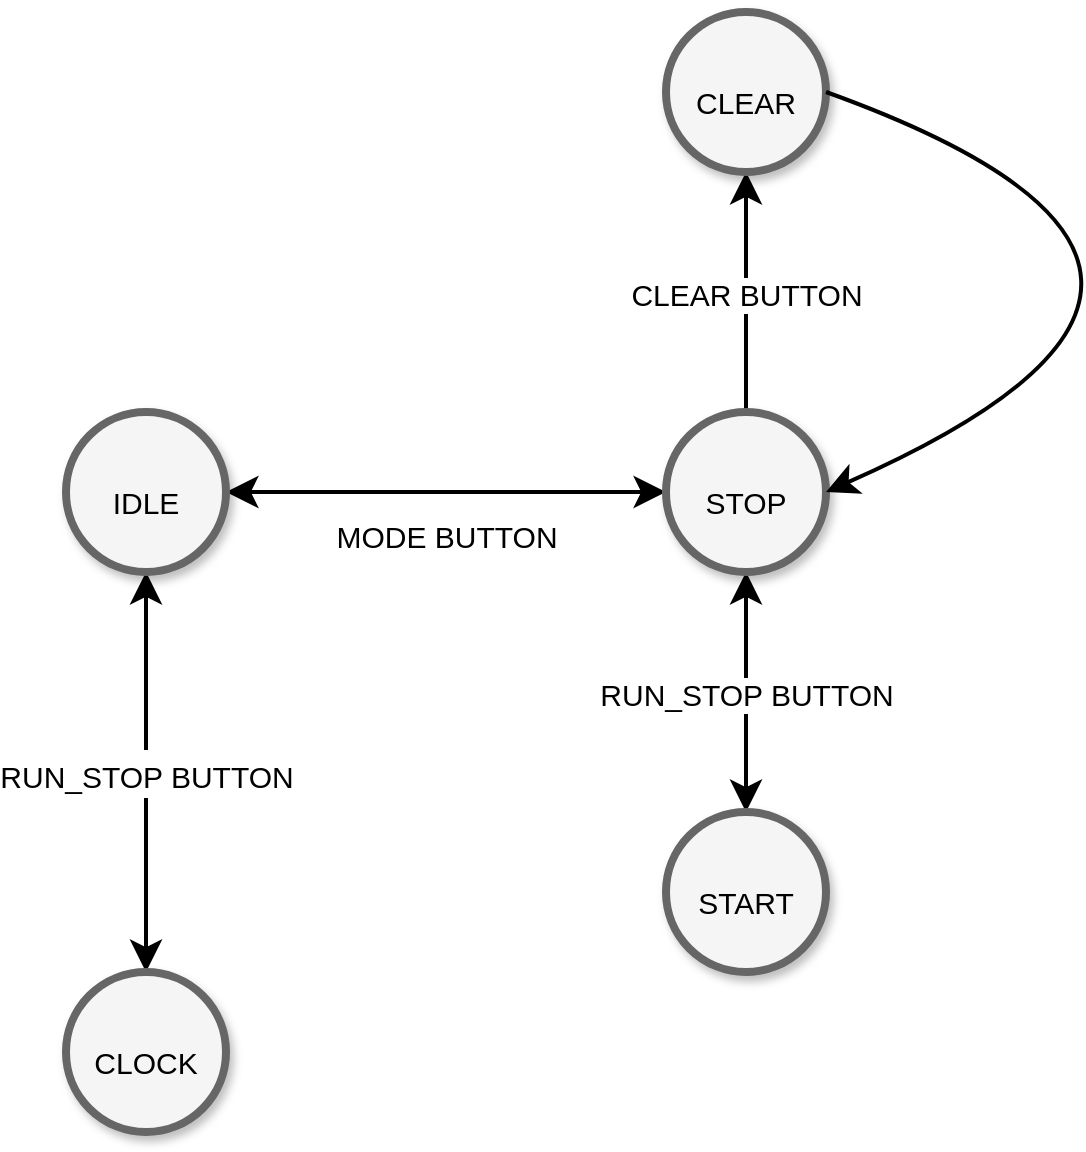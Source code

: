 <mxfile version="25.0.2">
  <diagram name="Page-1" id="ff44883e-f642-bcb2-894b-16b3d25a3f0b">
    <mxGraphModel dx="1728" dy="997" grid="1" gridSize="10" guides="1" tooltips="1" connect="1" arrows="1" fold="1" page="1" pageScale="1.5" pageWidth="1169" pageHeight="826" background="none" math="0" shadow="0">
      <root>
        <mxCell id="0" style=";html=1;" />
        <mxCell id="1" style=";html=1;" parent="0" />
        <mxCell id="f0bcc99304e6f5a-9" style="edgeStyle=none;curved=1;html=1;startSize=10;endArrow=classic;endFill=1;endSize=10;strokeColor=#000000;strokeWidth=2;fontSize=12;startArrow=classic;startFill=1;" parent="1" source="f0bcc99304e6f5a-1" target="f0bcc99304e6f5a-2" edge="1">
          <mxGeometry relative="1" as="geometry" />
        </mxCell>
        <mxCell id="f0bcc99304e6f5a-18" value="&lt;font style=&quot;font-size: 15px;&quot;&gt;MODE BUTTON&lt;/font&gt;" style="text;html=1;resizable=0;points=[];align=center;verticalAlign=middle;labelBackgroundColor=none;fontSize=20;" parent="f0bcc99304e6f5a-9" vertex="1" connectable="0">
          <mxGeometry x="0.255" y="-5" relative="1" as="geometry">
            <mxPoint x="-28" y="15" as="offset" />
          </mxGeometry>
        </mxCell>
        <mxCell id="f0bcc99304e6f5a-16" style="edgeStyle=none;curved=1;html=1;startSize=10;endFill=1;endSize=10;strokeWidth=2;fontSize=12;startArrow=classic;startFill=1;" parent="1" source="f0bcc99304e6f5a-1" target="f0bcc99304e6f5a-3" edge="1">
          <mxGeometry relative="1" as="geometry" />
        </mxCell>
        <mxCell id="f0bcc99304e6f5a-19" value="&lt;font style=&quot;font-size: 15px;&quot;&gt;RUN_STOP BUTTON&lt;/font&gt;" style="text;html=1;resizable=0;points=[];align=center;verticalAlign=middle;labelBackgroundColor=#ffffff;fontSize=20;" parent="f0bcc99304e6f5a-16" vertex="1" connectable="0">
          <mxGeometry x="-0.074" y="-2" relative="1" as="geometry">
            <mxPoint x="2" y="7" as="offset" />
          </mxGeometry>
        </mxCell>
        <mxCell id="f0bcc99304e6f5a-1" value="&lt;span style=&quot;font-size: 15px;&quot;&gt;IDLE&lt;/span&gt;" style="ellipse;whiteSpace=wrap;html=1;rounded=0;shadow=1;strokeColor=#666666;strokeWidth=4;fontSize=30;align=center;fillColor=#f5f5f5;" parent="1" vertex="1">
          <mxGeometry x="170" y="570" width="80" height="80" as="geometry" />
        </mxCell>
        <mxCell id="f0bcc99304e6f5a-10" style="edgeStyle=none;curved=1;html=1;startSize=10;endFill=1;endSize=10;strokeWidth=2;fontSize=12;startArrow=classic;startFill=1;" parent="1" source="f0bcc99304e6f5a-2" target="f0bcc99304e6f5a-6" edge="1">
          <mxGeometry relative="1" as="geometry" />
        </mxCell>
        <mxCell id="f0bcc99304e6f5a-11" style="edgeStyle=none;curved=1;html=1;startSize=10;endFill=1;endSize=10;strokeWidth=2;fontSize=12;startArrow=none;startFill=0;" parent="1" source="f0bcc99304e6f5a-2" target="f0bcc99304e6f5a-5" edge="1">
          <mxGeometry relative="1" as="geometry" />
        </mxCell>
        <mxCell id="LO3ANpVfu0pdOE0isBPA-4" value="&lt;font style=&quot;font-size: 15px;&quot;&gt;CLEAR BUTTON&lt;/font&gt;" style="edgeLabel;html=1;align=center;verticalAlign=middle;resizable=0;points=[];" vertex="1" connectable="0" parent="f0bcc99304e6f5a-11">
          <mxGeometry x="-0.207" relative="1" as="geometry">
            <mxPoint y="-12" as="offset" />
          </mxGeometry>
        </mxCell>
        <mxCell id="LO3ANpVfu0pdOE0isBPA-5" value="&lt;font style=&quot;font-size: 15px;&quot;&gt;RUN_STOP BUTTON&lt;/font&gt;" style="edgeLabel;html=1;align=center;verticalAlign=middle;resizable=0;points=[];" vertex="1" connectable="0" parent="f0bcc99304e6f5a-11">
          <mxGeometry x="-0.207" relative="1" as="geometry">
            <mxPoint y="188" as="offset" />
          </mxGeometry>
        </mxCell>
        <mxCell id="f0bcc99304e6f5a-2" value="&lt;span style=&quot;font-size: 15px;&quot;&gt;STOP&lt;/span&gt;" style="ellipse;whiteSpace=wrap;html=1;rounded=0;shadow=1;strokeColor=#666666;strokeWidth=4;fontSize=30;align=center;fillColor=#f5f5f5;" parent="1" vertex="1">
          <mxGeometry x="470" y="570" width="80" height="80" as="geometry" />
        </mxCell>
        <mxCell id="f0bcc99304e6f5a-3" value="&lt;font style=&quot;font-size: 15px;&quot;&gt;CLOCK&lt;/font&gt;" style="ellipse;whiteSpace=wrap;html=1;rounded=0;shadow=1;strokeColor=#666666;strokeWidth=4;fontSize=30;align=center;fillColor=#f5f5f5;" parent="1" vertex="1">
          <mxGeometry x="170" y="850" width="80" height="80" as="geometry" />
        </mxCell>
        <mxCell id="f0bcc99304e6f5a-5" value="&lt;font style=&quot;font-size: 15px;&quot;&gt;CLEAR&lt;/font&gt;" style="ellipse;whiteSpace=wrap;html=1;rounded=0;shadow=1;strokeColor=#666666;strokeWidth=4;fontSize=30;align=center;fillColor=#f5f5f5;" parent="1" vertex="1">
          <mxGeometry x="470" y="370" width="80" height="80" as="geometry" />
        </mxCell>
        <mxCell id="f0bcc99304e6f5a-6" value="&lt;font style=&quot;font-size: 15px;&quot;&gt;START&lt;/font&gt;" style="ellipse;whiteSpace=wrap;html=1;rounded=0;shadow=1;strokeColor=#666666;strokeWidth=4;fontSize=30;align=center;fillColor=#f5f5f5;" parent="1" vertex="1">
          <mxGeometry x="470" y="770" width="80" height="80" as="geometry" />
        </mxCell>
        <mxCell id="LO3ANpVfu0pdOE0isBPA-12" style="edgeStyle=none;curved=1;html=1;startSize=10;endFill=1;endSize=10;strokeWidth=2;fontSize=12;startArrow=none;startFill=0;exitX=1;exitY=0.5;exitDx=0;exitDy=0;entryX=1;entryY=0.5;entryDx=0;entryDy=0;" edge="1" parent="1" source="f0bcc99304e6f5a-5" target="f0bcc99304e6f5a-2">
          <mxGeometry relative="1" as="geometry">
            <mxPoint x="570" y="410" as="sourcePoint" />
            <mxPoint x="680" y="410" as="targetPoint" />
            <Array as="points">
              <mxPoint x="800" y="500" />
            </Array>
          </mxGeometry>
        </mxCell>
      </root>
    </mxGraphModel>
  </diagram>
</mxfile>
